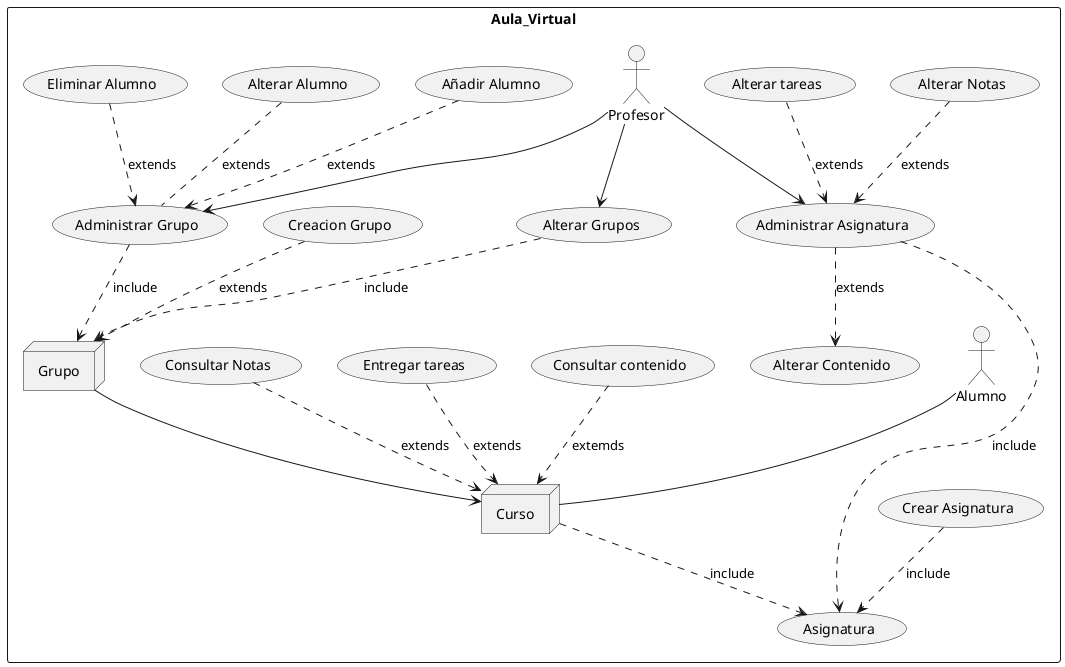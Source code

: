 @startuml
skinparam packageStyle rectangle
rectangle Aula_Virtual{

actor Profesor

actor Alumno


    node Grupo
    node Curso

    Profesor --> (Administrar Grupo)
    Profesor --> (Administrar Asignatura)
    

    (Crear Asignatura) ..> (Asignatura) : include
    (Administrar Asignatura) ..> (Asignatura) : include
    (Administrar Asignatura) ..> (Alterar Contenido) : extends
  (Alterar Notas) ..> (Administrar Asignatura) : extends
    (Alterar tareas) ..> (Administrar Asignatura) : extends
  
    
    Profesor --> (Alterar Grupos)
    (Grupo) --> (Curso) 
(Creacion Grupo) ..> (Grupo) : extends
    (Alterar Grupos) ..> (Grupo) : include
    (Administrar Grupo) ..> (Grupo) : include
    
    
    Alumno -- (Curso)
    (Alterar Alumno) .. (Administrar Grupo) : extends
(Entregar tareas) ..> (Curso) : extends
    (Eliminar Alumno) ..> (Administrar Grupo) : extends
(Consultar Notas) ..> (Curso) : extends
    (Añadir Alumno) ..> (Administrar Grupo) : extends
    
    (Curso) ..> (Asignatura) : include
    
    (Consultar contenido) ..> (Curso) : extemds
    
}
@enduml

